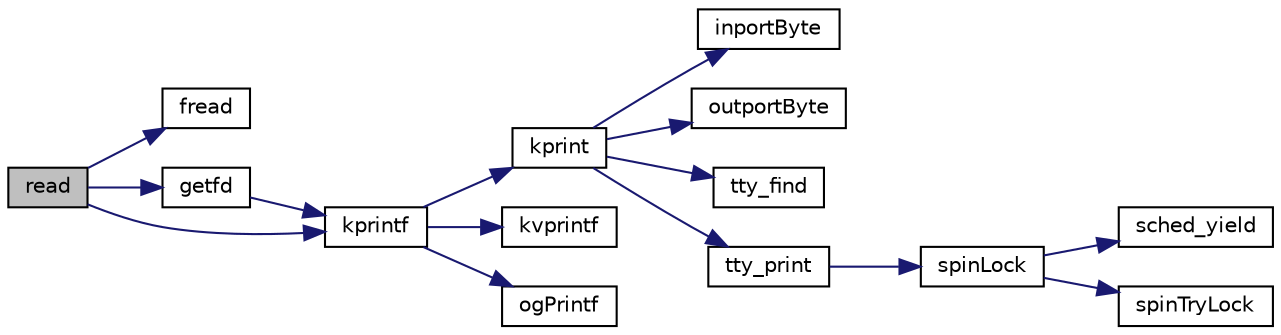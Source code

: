 digraph "read"
{
 // LATEX_PDF_SIZE
  edge [fontname="Helvetica",fontsize="10",labelfontname="Helvetica",labelfontsize="10"];
  node [fontname="Helvetica",fontsize="10",shape=record];
  rankdir="LR";
  Node1 [label="read",height=0.2,width=0.4,color="black", fillcolor="grey75", style="filled", fontcolor="black",tooltip=" "];
  Node1 -> Node2 [color="midnightblue",fontsize="10",style="solid",fontname="Helvetica"];
  Node2 [label="fread",height=0.2,width=0.4,color="black", fillcolor="white", style="filled",URL="$file_8c.html#ac539f57edd90fcd088fd3baa10319166",tooltip=" "];
  Node1 -> Node3 [color="midnightblue",fontsize="10",style="solid",fontname="Helvetica"];
  Node3 [label="getfd",height=0.2,width=0.4,color="black", fillcolor="white", style="filled",URL="$descrip_8h.html#a14e228d6e5391a882d3b20ff2466b2ac",tooltip="get pointer to file fd in specified thread"];
  Node3 -> Node4 [color="midnightblue",fontsize="10",style="solid",fontname="Helvetica"];
  Node4 [label="kprintf",height=0.2,width=0.4,color="black", fillcolor="white", style="filled",URL="$kprintf_8h.html#a20b56810edb62a6fe59917015c30848f",tooltip=" "];
  Node4 -> Node5 [color="midnightblue",fontsize="10",style="solid",fontname="Helvetica"];
  Node5 [label="kprint",height=0.2,width=0.4,color="black", fillcolor="white", style="filled",URL="$video_8h.html#a5429378b96a24fadfd2d1f8d777eb95a",tooltip=" "];
  Node5 -> Node6 [color="midnightblue",fontsize="10",style="solid",fontname="Helvetica"];
  Node6 [label="inportByte",height=0.2,width=0.4,color="black", fillcolor="white", style="filled",URL="$io_8h.html#a77b934268de1b3ecdcf3f275413b3108",tooltip="input one byte from specified port"];
  Node5 -> Node7 [color="midnightblue",fontsize="10",style="solid",fontname="Helvetica"];
  Node7 [label="outportByte",height=0.2,width=0.4,color="black", fillcolor="white", style="filled",URL="$io_8h.html#a8acc1a06073db2e7b92ffbd00fbd0cf1",tooltip="outputut one byte to specified port"];
  Node5 -> Node8 [color="midnightblue",fontsize="10",style="solid",fontname="Helvetica"];
  Node8 [label="tty_find",height=0.2,width=0.4,color="black", fillcolor="white", style="filled",URL="$tty_8h.html#a4f96ccac7e60296ef496008d8cbed0ff",tooltip=" "];
  Node5 -> Node9 [color="midnightblue",fontsize="10",style="solid",fontname="Helvetica"];
  Node9 [label="tty_print",height=0.2,width=0.4,color="black", fillcolor="white", style="filled",URL="$tty_8h.html#ad96f57a7c113d3cfa76ee5fed6de33c0",tooltip=" "];
  Node9 -> Node10 [color="midnightblue",fontsize="10",style="solid",fontname="Helvetica"];
  Node10 [label="spinLock",height=0.2,width=0.4,color="black", fillcolor="white", style="filled",URL="$armv6_2spinlock_8c.html#a71f03d2ba55111c715b6068254847a53",tooltip=" "];
  Node10 -> Node11 [color="midnightblue",fontsize="10",style="solid",fontname="Helvetica"];
  Node11 [label="sched_yield",height=0.2,width=0.4,color="black", fillcolor="white", style="filled",URL="$armv6_2sched_8c.html#a08933fe6d593a1c78b9080359f15a0b7",tooltip=" "];
  Node10 -> Node12 [color="midnightblue",fontsize="10",style="solid",fontname="Helvetica"];
  Node12 [label="spinTryLock",height=0.2,width=0.4,color="black", fillcolor="white", style="filled",URL="$armv6_2spinlock_8c.html#a740766af5da58616f700fffab6768a78",tooltip=" "];
  Node4 -> Node13 [color="midnightblue",fontsize="10",style="solid",fontname="Helvetica"];
  Node13 [label="kvprintf",height=0.2,width=0.4,color="black", fillcolor="white", style="filled",URL="$kprintf_8c.html#a3093cdac4668a4ccffdd7f77270888b7",tooltip=" "];
  Node4 -> Node14 [color="midnightblue",fontsize="10",style="solid",fontname="Helvetica"];
  Node14 [label="ogPrintf",height=0.2,width=0.4,color="black", fillcolor="white", style="filled",URL="$kprintf_8h.html#a3b4a66bf1f6583e65660f281b6014aa1",tooltip=" "];
  Node1 -> Node4 [color="midnightblue",fontsize="10",style="solid",fontname="Helvetica"];
}
